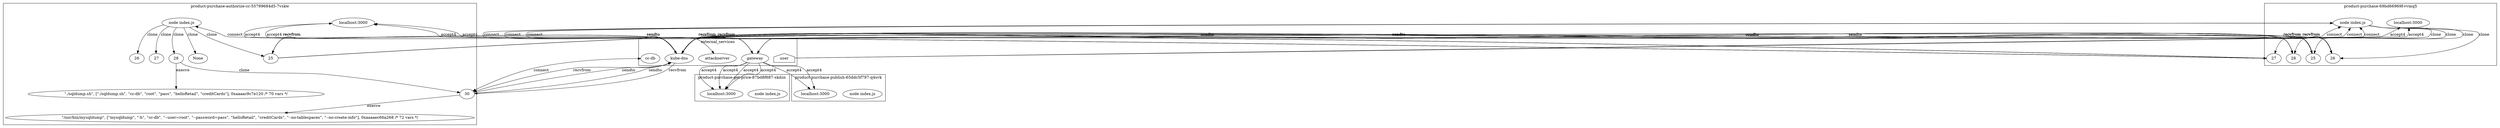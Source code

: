 digraph G {
	subgraph "cluster_ product-purchase-authorize-cc-55799684d5-7vskw " {
		label=" product-purchase-authorize-cc-55799684d5-7vskw "
		56741 [label="node index.js"]
		"product-purchase-authorize-cc_localhost_3000" [label="localhost:3000"]
		"product-purchase-authorize-cc_localhost_3000" [label="localhost:3000"]
		56741 -> 61212 [label=clone]
		56741 -> 61220 [label=clone]
		56741 -> 61228 [label=clone]
		56741 -> 61942 [label=clone]
		"product-purchase-authorize-cc_localhost_3000" [label="localhost:3000"]
		"product-purchase-authorize-cc_localhost_3000" [label="localhost:3000"]
		56741 -> None [label=clone]
		61212 [label=25]
		61220 [label=26]
		61228 [label=27]
		61942 [label=28]
		" product-purchase-authorize-cc-55799684d5-7vskw _./sqldump.sh cc-db root pass helloRetail creditCards" [label="\"./sqldump.sh\", [\"./sqldump.sh\", \"cc-db\", \"root\", \"pass\", \"helloRetail\", \"creditCards\"], 0xaaaac9c7e120 /* 70 vars */"]
		61942 -> " product-purchase-authorize-cc-55799684d5-7vskw _./sqldump.sh cc-db root pass helloRetail creditCards" [label=execve]
		61942 -> 61950 [label=clone]
		61950 [label=30]
		" product-purchase-authorize-cc-55799684d5-7vskw _mysqldump -h cc-db --user=root --password=pass helloRetail creditCards --no-tablespaces --no-create-info" [label="\"/usr/bin/mysqldump\", [\"mysqldump\", \"-h\", \"cc-db\", \"--user=root\", \"--password=pass\", \"helloRetail\", \"creditCards\", \"--no-tablespaces\", \"--no-create-info\"], 0xaaaaec66a268 /* 72 vars */"]
		61950 -> " product-purchase-authorize-cc-55799684d5-7vskw _mysqldump -h cc-db --user=root --password=pass helloRetail creditCards --no-tablespaces --no-create-info" [label=execve]
	}
	subgraph "cluster_ product-purchase-69bd66969f-vvmq5 " {
		label=" product-purchase-69bd66969f-vvmq5 "
		57599 [label="node index.js"]
		"product-purchase_localhost_3000" [label="localhost:3000"]
		"product-purchase_localhost_3000" [label="localhost:3000"]
		57599 -> 61158 [label=clone]
		57599 -> 61167 [label=clone]
		57599 -> 61179 [label=clone]
		57599 -> 61172 [label=clone]
		61158 [label=25]
		61167 [label=26]
		61179 [label=27]
		61172 [label=28]
	}
	subgraph "cluster_ product-purchase-get-price-87bd8f687-skdzn " {
		label=" product-purchase-get-price-87bd8f687-skdzn "
		58746 [label="node index.js"]
		"product-purchase-get-price_localhost_3000" [label="localhost:3000"]
		"product-purchase-get-price_localhost_3000" [label="localhost:3000"]
		"product-purchase-get-price_localhost_3000" [label="localhost:3000"]
		"product-purchase-get-price_localhost_3000" [label="localhost:3000"]
	}
	subgraph "cluster_ product-purchase-publish-65ddc5f797-q4svk " {
		label=" product-purchase-publish-65ddc5f797-q4svk "
		60070 [label="node index.js"]
		"product-purchase-publish_localhost_3000" [label="localhost:3000"]
		"product-purchase-publish_localhost_3000" [label="localhost:3000"]
	}
	subgraph cluster_services {
		label=external_services
		user [shape=house]
		"10.107.89.58_8080" -> "product-purchase-authorize-cc_localhost_3000" [label=accept4]
		"10.107.89.58_8080" -> "product-purchase-authorize-cc_localhost_3000" [label=accept4]
		"10.107.242.141_8889" [label=attackserver]
		56741 -> "10.107.242.141_8889" [label=connect dir=both]
		"10.107.89.58_8080" -> "product-purchase-authorize-cc_localhost_3000" [label=accept4]
		"10.107.89.58_8080" -> "product-purchase-authorize-cc_localhost_3000" [label=accept4]
		"10.96.0.10_53" [label="kube-dns"]
		61212 -> "10.96.0.10_53" [label=sendto]
		"10.96.0.10_53" [label="kube-dns"]
		61212 -> "10.96.0.10_53" [label=sendto]
		"10.96.0.10_53" [label="kube-dns"]
		"10.96.0.10_53" -> 61212 [label=recvfrom]
		"10.96.0.10_53" [label="kube-dns"]
		"10.96.0.10_53" -> 61212 [label=recvfrom]
		"10.96.0.10_53" [label="kube-dns"]
		61212 -> "10.96.0.10_53" [label=sendto]
		"10.96.0.10_53" [label="kube-dns"]
		61212 -> "10.96.0.10_53" [label=sendto]
		"10.96.0.10_53" [label="kube-dns"]
		"10.96.0.10_53" -> 61212 [label=recvfrom]
		"10.96.0.10_53" [label="kube-dns"]
		"10.96.0.10_53" -> 61212 [label=recvfrom]
		"10.96.0.10_53" [label="kube-dns"]
		61212 -> "10.96.0.10_53" [label=sendto]
		"10.96.0.10_53" [label="kube-dns"]
		61212 -> "10.96.0.10_53" [label=sendto]
		"10.96.0.10_53" [label="kube-dns"]
		"10.96.0.10_53" -> 61212 [label=recvfrom]
		"10.96.0.10_53" [label="kube-dns"]
		"10.96.0.10_53" -> 61212 [label=recvfrom]
		"10.96.0.10_53" [label="kube-dns"]
		61212 -> "10.96.0.10_53" [label=sendto]
		"10.96.0.10_53" [label="kube-dns"]
		61212 -> "10.96.0.10_53" [label=sendto]
		"10.96.0.10_53" [label="kube-dns"]
		"10.96.0.10_53" -> 61212 [label=recvfrom]
		"10.96.0.10_53" [label="kube-dns"]
		"10.96.0.10_53" -> 61212 [label=recvfrom]
		"10.96.0.10_53" [label="kube-dns"]
		61950 -> "10.96.0.10_53" [label=sendto]
		"10.96.0.10_53" [label="kube-dns"]
		61950 -> "10.96.0.10_53" [label=sendto]
		"10.96.0.10_53" [label="kube-dns"]
		"10.96.0.10_53" -> 61950 [label=recvfrom]
		"10.96.0.10_53" [label="kube-dns"]
		"10.96.0.10_53" -> 61950 [label=recvfrom]
		"10.103.184.133_3306" [label="cc-db"]
		61950 -> "10.103.184.133_3306" [label=connect dir=both]
		user -> "product-purchase_localhost_3000" [label=accept4]
		user -> "product-purchase_localhost_3000" [label=accept4]
		"10.107.89.58_8080" [label=gateway]
		57599 -> "10.107.89.58_8080" [label=connect dir=both]
		"10.107.89.58_8080" [label=gateway]
		57599 -> "10.107.89.58_8080" [label=connect dir=both]
		"10.107.89.58_8080" [label=gateway]
		57599 -> "10.107.89.58_8080" [label=connect dir=both]
		"10.107.89.58_8080" [label=gateway]
		57599 -> "10.107.89.58_8080" [label=connect dir=both]
		"10.107.89.58_8080" [label=gateway]
		57599 -> "10.107.89.58_8080" [label=connect dir=both]
		"10.107.89.58_8080" [label=gateway]
		57599 -> "10.107.89.58_8080" [label=connect dir=both]
		"10.96.0.10_53" [label="kube-dns"]
		61158 -> "10.96.0.10_53" [label=sendto]
		"10.96.0.10_53" [label="kube-dns"]
		61158 -> "10.96.0.10_53" [label=sendto]
		"10.96.0.10_53" [label="kube-dns"]
		"10.96.0.10_53" -> 61158 [label=recvfrom]
		"10.96.0.10_53" [label="kube-dns"]
		"10.96.0.10_53" -> 61158 [label=recvfrom]
		"10.96.0.10_53" [label="kube-dns"]
		61158 -> "10.96.0.10_53" [label=sendto]
		"10.96.0.10_53" [label="kube-dns"]
		61158 -> "10.96.0.10_53" [label=sendto]
		"10.96.0.10_53" [label="kube-dns"]
		"10.96.0.10_53" -> 61158 [label=recvfrom]
		"10.96.0.10_53" [label="kube-dns"]
		"10.96.0.10_53" -> 61158 [label=recvfrom]
		"10.96.0.10_53" [label="kube-dns"]
		61158 -> "10.96.0.10_53" [label=sendto]
		"10.96.0.10_53" [label="kube-dns"]
		61158 -> "10.96.0.10_53" [label=sendto]
		"10.96.0.10_53" [label="kube-dns"]
		"10.96.0.10_53" -> 61158 [label=recvfrom]
		"10.96.0.10_53" [label="kube-dns"]
		"10.96.0.10_53" -> 61158 [label=recvfrom]
		"10.96.0.10_53" [label="kube-dns"]
		61158 -> "10.96.0.10_53" [label=sendto]
		"10.96.0.10_53" [label="kube-dns"]
		61158 -> "10.96.0.10_53" [label=sendto]
		"10.96.0.10_53" [label="kube-dns"]
		"10.96.0.10_53" -> 61158 [label=recvfrom]
		"10.96.0.10_53" [label="kube-dns"]
		"10.96.0.10_53" -> 61158 [label=recvfrom]
		"10.96.0.10_53" [label="kube-dns"]
		61158 -> "10.96.0.10_53" [label=sendto]
		"10.96.0.10_53" [label="kube-dns"]
		61158 -> "10.96.0.10_53" [label=sendto]
		"10.96.0.10_53" [label="kube-dns"]
		"10.96.0.10_53" -> 61158 [label=recvfrom]
		"10.96.0.10_53" [label="kube-dns"]
		"10.96.0.10_53" -> 61158 [label=recvfrom]
		"10.96.0.10_53" [label="kube-dns"]
		61158 -> "10.96.0.10_53" [label=sendto]
		"10.96.0.10_53" [label="kube-dns"]
		61158 -> "10.96.0.10_53" [label=sendto]
		"10.96.0.10_53" [label="kube-dns"]
		"10.96.0.10_53" -> 61158 [label=recvfrom]
		"10.96.0.10_53" [label="kube-dns"]
		"10.96.0.10_53" -> 61158 [label=recvfrom]
		"10.96.0.10_53" [label="kube-dns"]
		61158 -> "10.96.0.10_53" [label=sendto]
		"10.96.0.10_53" [label="kube-dns"]
		61158 -> "10.96.0.10_53" [label=sendto]
		"10.96.0.10_53" [label="kube-dns"]
		"10.96.0.10_53" -> 61158 [label=recvfrom]
		"10.96.0.10_53" [label="kube-dns"]
		"10.96.0.10_53" -> 61158 [label=recvfrom]
		"10.96.0.10_53" [label="kube-dns"]
		61158 -> "10.96.0.10_53" [label=sendto]
		"10.96.0.10_53" [label="kube-dns"]
		61158 -> "10.96.0.10_53" [label=sendto]
		"10.96.0.10_53" [label="kube-dns"]
		"10.96.0.10_53" -> 61158 [label=recvfrom]
		"10.96.0.10_53" [label="kube-dns"]
		"10.96.0.10_53" -> 61158 [label=recvfrom]
		"10.96.0.10_53" [label="kube-dns"]
		61167 -> "10.96.0.10_53" [label=sendto]
		"10.96.0.10_53" [label="kube-dns"]
		61167 -> "10.96.0.10_53" [label=sendto]
		"10.96.0.10_53" [label="kube-dns"]
		"10.96.0.10_53" -> 61167 [label=recvfrom]
		"10.96.0.10_53" [label="kube-dns"]
		"10.96.0.10_53" -> 61167 [label=recvfrom]
		"10.96.0.10_53" [label="kube-dns"]
		61167 -> "10.96.0.10_53" [label=sendto]
		"10.96.0.10_53" [label="kube-dns"]
		61167 -> "10.96.0.10_53" [label=sendto]
		"10.96.0.10_53" [label="kube-dns"]
		"10.96.0.10_53" -> 61167 [label=recvfrom]
		"10.96.0.10_53" [label="kube-dns"]
		"10.96.0.10_53" -> 61167 [label=recvfrom]
		"10.96.0.10_53" [label="kube-dns"]
		61167 -> "10.96.0.10_53" [label=sendto]
		"10.96.0.10_53" [label="kube-dns"]
		61167 -> "10.96.0.10_53" [label=sendto]
		"10.96.0.10_53" [label="kube-dns"]
		"10.96.0.10_53" -> 61167 [label=recvfrom]
		"10.96.0.10_53" [label="kube-dns"]
		"10.96.0.10_53" -> 61167 [label=recvfrom]
		"10.96.0.10_53" [label="kube-dns"]
		61167 -> "10.96.0.10_53" [label=sendto]
		"10.96.0.10_53" [label="kube-dns"]
		61167 -> "10.96.0.10_53" [label=sendto]
		"10.96.0.10_53" [label="kube-dns"]
		"10.96.0.10_53" -> 61167 [label=recvfrom]
		"10.96.0.10_53" [label="kube-dns"]
		"10.96.0.10_53" -> 61167 [label=recvfrom]
		"10.96.0.10_53" [label="kube-dns"]
		61167 -> "10.96.0.10_53" [label=sendto]
		"10.96.0.10_53" [label="kube-dns"]
		61167 -> "10.96.0.10_53" [label=sendto]
		"10.96.0.10_53" [label="kube-dns"]
		"10.96.0.10_53" -> 61167 [label=recvfrom]
		"10.96.0.10_53" [label="kube-dns"]
		"10.96.0.10_53" -> 61167 [label=recvfrom]
		"10.96.0.10_53" [label="kube-dns"]
		61167 -> "10.96.0.10_53" [label=sendto]
		"10.96.0.10_53" [label="kube-dns"]
		61167 -> "10.96.0.10_53" [label=sendto]
		"10.96.0.10_53" [label="kube-dns"]
		"10.96.0.10_53" -> 61167 [label=recvfrom]
		"10.96.0.10_53" [label="kube-dns"]
		"10.96.0.10_53" -> 61167 [label=recvfrom]
		"10.96.0.10_53" [label="kube-dns"]
		61167 -> "10.96.0.10_53" [label=sendto]
		"10.96.0.10_53" [label="kube-dns"]
		61167 -> "10.96.0.10_53" [label=sendto]
		"10.96.0.10_53" [label="kube-dns"]
		"10.96.0.10_53" -> 61167 [label=recvfrom]
		"10.96.0.10_53" [label="kube-dns"]
		"10.96.0.10_53" -> 61167 [label=recvfrom]
		"10.96.0.10_53" [label="kube-dns"]
		61167 -> "10.96.0.10_53" [label=sendto]
		"10.96.0.10_53" [label="kube-dns"]
		61167 -> "10.96.0.10_53" [label=sendto]
		"10.96.0.10_53" [label="kube-dns"]
		"10.96.0.10_53" -> 61167 [label=recvfrom]
		"10.96.0.10_53" [label="kube-dns"]
		"10.96.0.10_53" -> 61167 [label=recvfrom]
		"10.96.0.10_53" [label="kube-dns"]
		61179 -> "10.96.0.10_53" [label=sendto]
		"10.96.0.10_53" [label="kube-dns"]
		61179 -> "10.96.0.10_53" [label=sendto]
		"10.96.0.10_53" [label="kube-dns"]
		"10.96.0.10_53" -> 61179 [label=recvfrom]
		"10.96.0.10_53" [label="kube-dns"]
		"10.96.0.10_53" -> 61179 [label=recvfrom]
		"10.96.0.10_53" [label="kube-dns"]
		61179 -> "10.96.0.10_53" [label=sendto]
		"10.96.0.10_53" [label="kube-dns"]
		61179 -> "10.96.0.10_53" [label=sendto]
		"10.96.0.10_53" [label="kube-dns"]
		"10.96.0.10_53" -> 61179 [label=recvfrom]
		"10.96.0.10_53" [label="kube-dns"]
		"10.96.0.10_53" -> 61179 [label=recvfrom]
		"10.96.0.10_53" [label="kube-dns"]
		61179 -> "10.96.0.10_53" [label=sendto]
		"10.96.0.10_53" [label="kube-dns"]
		61179 -> "10.96.0.10_53" [label=sendto]
		"10.96.0.10_53" [label="kube-dns"]
		"10.96.0.10_53" -> 61179 [label=recvfrom]
		"10.96.0.10_53" [label="kube-dns"]
		"10.96.0.10_53" -> 61179 [label=recvfrom]
		"10.96.0.10_53" [label="kube-dns"]
		61179 -> "10.96.0.10_53" [label=sendto]
		"10.96.0.10_53" [label="kube-dns"]
		61179 -> "10.96.0.10_53" [label=sendto]
		"10.96.0.10_53" [label="kube-dns"]
		"10.96.0.10_53" -> 61179 [label=recvfrom]
		"10.96.0.10_53" [label="kube-dns"]
		"10.96.0.10_53" -> 61179 [label=recvfrom]
		"10.96.0.10_53" [label="kube-dns"]
		61172 -> "10.96.0.10_53" [label=sendto]
		"10.96.0.10_53" [label="kube-dns"]
		61172 -> "10.96.0.10_53" [label=sendto]
		"10.96.0.10_53" [label="kube-dns"]
		"10.96.0.10_53" -> 61172 [label=recvfrom]
		"10.96.0.10_53" [label="kube-dns"]
		"10.96.0.10_53" -> 61172 [label=recvfrom]
		"10.96.0.10_53" [label="kube-dns"]
		61172 -> "10.96.0.10_53" [label=sendto]
		"10.96.0.10_53" [label="kube-dns"]
		61172 -> "10.96.0.10_53" [label=sendto]
		"10.96.0.10_53" [label="kube-dns"]
		"10.96.0.10_53" -> 61172 [label=recvfrom]
		"10.96.0.10_53" [label="kube-dns"]
		"10.96.0.10_53" -> 61172 [label=recvfrom]
		"10.96.0.10_53" [label="kube-dns"]
		61172 -> "10.96.0.10_53" [label=sendto]
		"10.96.0.10_53" [label="kube-dns"]
		61172 -> "10.96.0.10_53" [label=sendto]
		"10.96.0.10_53" [label="kube-dns"]
		"10.96.0.10_53" -> 61172 [label=recvfrom]
		"10.96.0.10_53" [label="kube-dns"]
		"10.96.0.10_53" -> 61172 [label=recvfrom]
		"10.96.0.10_53" [label="kube-dns"]
		61172 -> "10.96.0.10_53" [label=sendto]
		"10.96.0.10_53" [label="kube-dns"]
		61172 -> "10.96.0.10_53" [label=sendto]
		"10.96.0.10_53" [label="kube-dns"]
		"10.96.0.10_53" -> 61172 [label=recvfrom]
		"10.96.0.10_53" [label="kube-dns"]
		"10.96.0.10_53" -> 61172 [label=recvfrom]
		"10.107.89.58_8080" -> "product-purchase-get-price_localhost_3000" [label=accept4]
		"10.107.89.58_8080" -> "product-purchase-get-price_localhost_3000" [label=accept4]
		"10.107.89.58_8080" -> "product-purchase-get-price_localhost_3000" [label=accept4]
		"10.107.89.58_8080" -> "product-purchase-get-price_localhost_3000" [label=accept4]
		"10.107.89.58_8080" -> "product-purchase-publish_localhost_3000" [label=accept4]
		"10.107.89.58_8080" -> "product-purchase-publish_localhost_3000" [label=accept4]
	}
}
